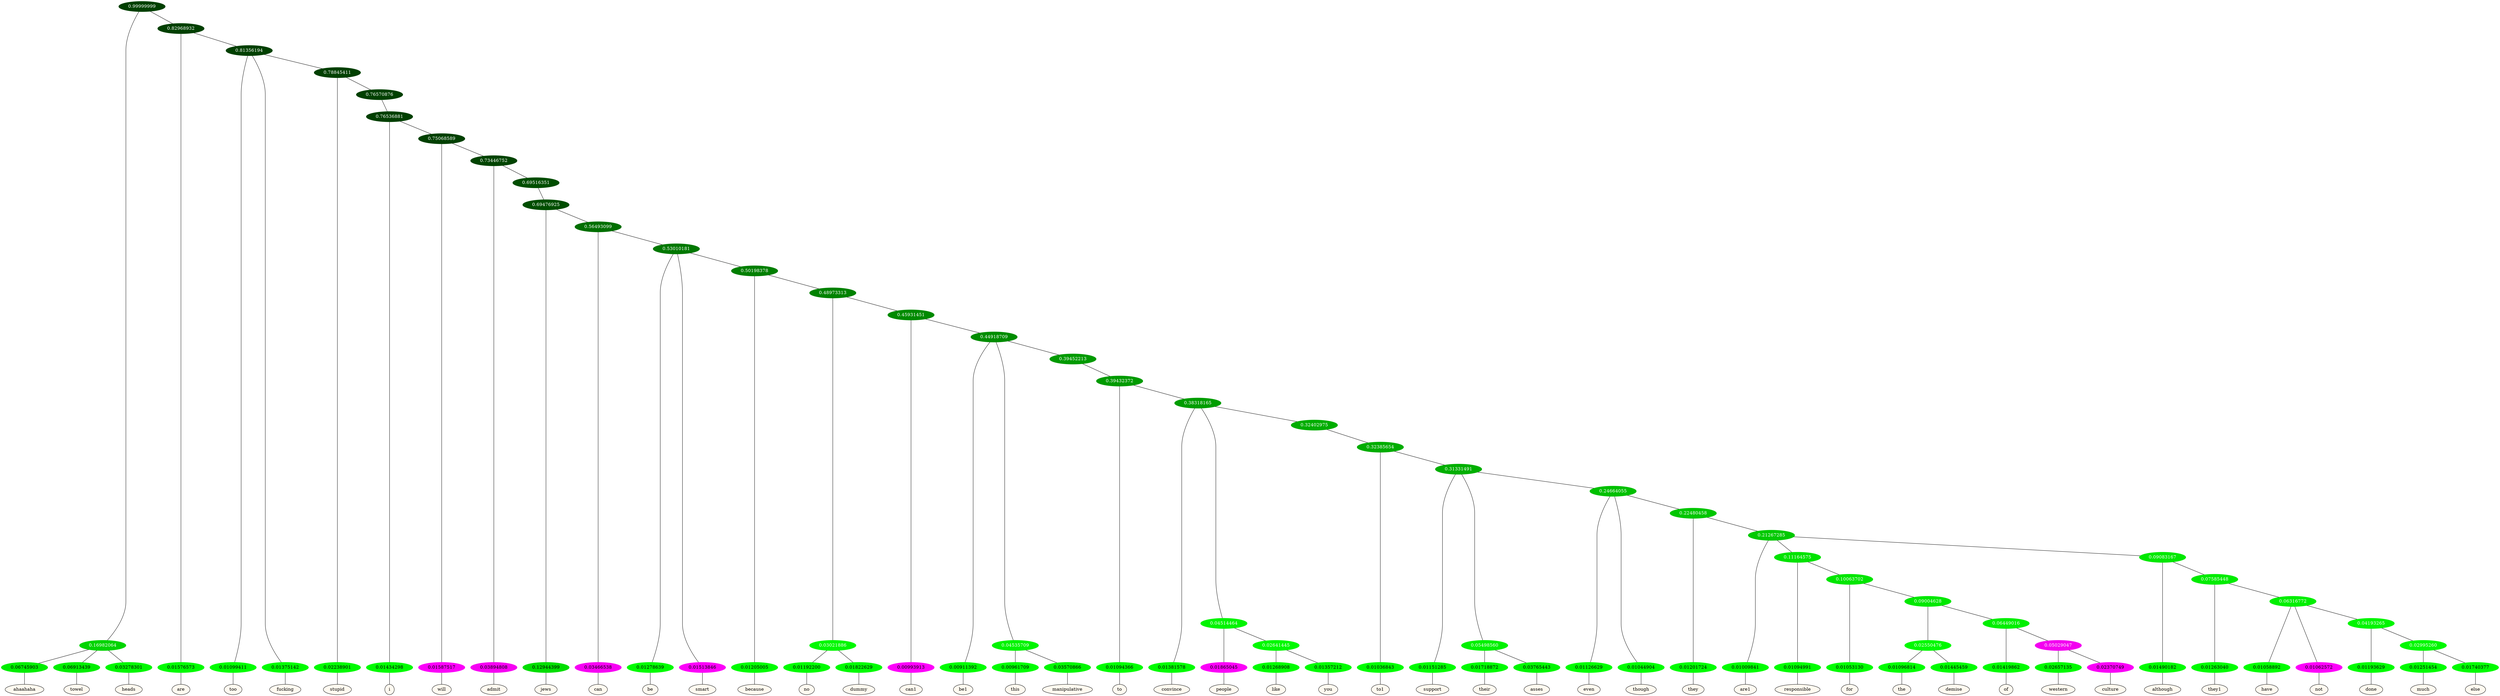 graph {
	node [format=png height=0.15 nodesep=0.001 ordering=out overlap=prism overlap_scaling=0.01 ranksep=0.001 ratio=0.2 style=filled width=0.15]
	{
		rank=same
		a_w_3 [label=ahaahaha color=black fillcolor=floralwhite style="filled,solid"]
		a_w_4 [label=towel color=black fillcolor=floralwhite style="filled,solid"]
		a_w_5 [label=heads color=black fillcolor=floralwhite style="filled,solid"]
		a_w_6 [label=are color=black fillcolor=floralwhite style="filled,solid"]
		a_w_8 [label=too color=black fillcolor=floralwhite style="filled,solid"]
		a_w_9 [label=fucking color=black fillcolor=floralwhite style="filled,solid"]
		a_w_11 [label=stupid color=black fillcolor=floralwhite style="filled,solid"]
		a_w_14 [label=i color=black fillcolor=floralwhite style="filled,solid"]
		a_w_16 [label=will color=black fillcolor=floralwhite style="filled,solid"]
		a_w_18 [label=admit color=black fillcolor=floralwhite style="filled,solid"]
		a_w_21 [label=jews color=black fillcolor=floralwhite style="filled,solid"]
		a_w_23 [label=can color=black fillcolor=floralwhite style="filled,solid"]
		a_w_25 [label=be color=black fillcolor=floralwhite style="filled,solid"]
		a_w_26 [label=smart color=black fillcolor=floralwhite style="filled,solid"]
		a_w_28 [label=because color=black fillcolor=floralwhite style="filled,solid"]
		a_w_32 [label=no color=black fillcolor=floralwhite style="filled,solid"]
		a_w_33 [label=dummy color=black fillcolor=floralwhite style="filled,solid"]
		a_w_34 [label=can1 color=black fillcolor=floralwhite style="filled,solid"]
		a_w_36 [label=be1 color=black fillcolor=floralwhite style="filled,solid"]
		a_w_39 [label=this color=black fillcolor=floralwhite style="filled,solid"]
		a_w_40 [label=manipulative color=black fillcolor=floralwhite style="filled,solid"]
		a_w_42 [label=to color=black fillcolor=floralwhite style="filled,solid"]
		a_w_44 [label=convince color=black fillcolor=floralwhite style="filled,solid"]
		a_w_47 [label=people color=black fillcolor=floralwhite style="filled,solid"]
		a_w_50 [label=like color=black fillcolor=floralwhite style="filled,solid"]
		a_w_51 [label=you color=black fillcolor=floralwhite style="filled,solid"]
		a_w_52 [label=to1 color=black fillcolor=floralwhite style="filled,solid"]
		a_w_54 [label=support color=black fillcolor=floralwhite style="filled,solid"]
		a_w_57 [label=their color=black fillcolor=floralwhite style="filled,solid"]
		a_w_58 [label=asses color=black fillcolor=floralwhite style="filled,solid"]
		a_w_59 [label=even color=black fillcolor=floralwhite style="filled,solid"]
		a_w_60 [label=though color=black fillcolor=floralwhite style="filled,solid"]
		a_w_62 [label=they color=black fillcolor=floralwhite style="filled,solid"]
		a_w_64 [label=are1 color=black fillcolor=floralwhite style="filled,solid"]
		a_w_67 [label=responsible color=black fillcolor=floralwhite style="filled,solid"]
		a_w_71 [label=for color=black fillcolor=floralwhite style="filled,solid"]
		a_w_80 [label=the color=black fillcolor=floralwhite style="filled,solid"]
		a_w_81 [label=demise color=black fillcolor=floralwhite style="filled,solid"]
		a_w_82 [label=of color=black fillcolor=floralwhite style="filled,solid"]
		a_w_86 [label=western color=black fillcolor=floralwhite style="filled,solid"]
		a_w_87 [label=culture color=black fillcolor=floralwhite style="filled,solid"]
		a_w_69 [label=although color=black fillcolor=floralwhite style="filled,solid"]
		a_w_73 [label=they1 color=black fillcolor=floralwhite style="filled,solid"]
		a_w_77 [label=have color=black fillcolor=floralwhite style="filled,solid"]
		a_w_78 [label=not color=black fillcolor=floralwhite style="filled,solid"]
		a_w_84 [label=done color=black fillcolor=floralwhite style="filled,solid"]
		a_w_88 [label=much color=black fillcolor=floralwhite style="filled,solid"]
		a_w_89 [label=else color=black fillcolor=floralwhite style="filled,solid"]
	}
	a_n_3 -- a_w_3
	a_n_4 -- a_w_4
	a_n_5 -- a_w_5
	a_n_6 -- a_w_6
	a_n_8 -- a_w_8
	a_n_9 -- a_w_9
	a_n_11 -- a_w_11
	a_n_14 -- a_w_14
	a_n_16 -- a_w_16
	a_n_18 -- a_w_18
	a_n_21 -- a_w_21
	a_n_23 -- a_w_23
	a_n_25 -- a_w_25
	a_n_26 -- a_w_26
	a_n_28 -- a_w_28
	a_n_32 -- a_w_32
	a_n_33 -- a_w_33
	a_n_34 -- a_w_34
	a_n_36 -- a_w_36
	a_n_39 -- a_w_39
	a_n_40 -- a_w_40
	a_n_42 -- a_w_42
	a_n_44 -- a_w_44
	a_n_47 -- a_w_47
	a_n_50 -- a_w_50
	a_n_51 -- a_w_51
	a_n_52 -- a_w_52
	a_n_54 -- a_w_54
	a_n_57 -- a_w_57
	a_n_58 -- a_w_58
	a_n_59 -- a_w_59
	a_n_60 -- a_w_60
	a_n_62 -- a_w_62
	a_n_64 -- a_w_64
	a_n_67 -- a_w_67
	a_n_71 -- a_w_71
	a_n_80 -- a_w_80
	a_n_81 -- a_w_81
	a_n_82 -- a_w_82
	a_n_86 -- a_w_86
	a_n_87 -- a_w_87
	a_n_69 -- a_w_69
	a_n_73 -- a_w_73
	a_n_77 -- a_w_77
	a_n_78 -- a_w_78
	a_n_84 -- a_w_84
	a_n_88 -- a_w_88
	a_n_89 -- a_w_89
	{
		rank=same
		a_n_3 [label=0.06745903 color="0.334 1.000 0.933" fontcolor=black]
		a_n_4 [label=0.06913439 color="0.334 1.000 0.931" fontcolor=black]
		a_n_5 [label=0.03278301 color="0.334 1.000 0.967" fontcolor=black]
		a_n_6 [label=0.01576573 color="0.334 1.000 0.984" fontcolor=black]
		a_n_8 [label=0.01099411 color="0.334 1.000 0.989" fontcolor=black]
		a_n_9 [label=0.01375142 color="0.334 1.000 0.986" fontcolor=black]
		a_n_11 [label=0.02238901 color="0.334 1.000 0.978" fontcolor=black]
		a_n_14 [label=0.01434298 color="0.334 1.000 0.986" fontcolor=black]
		a_n_16 [label=0.01587517 color="0.835 1.000 0.984" fontcolor=black]
		a_n_18 [label=0.03894808 color="0.835 1.000 0.961" fontcolor=black]
		a_n_21 [label=0.12944399 color="0.334 1.000 0.871" fontcolor=black]
		a_n_23 [label=0.03466538 color="0.835 1.000 0.965" fontcolor=black]
		a_n_25 [label=0.01278639 color="0.334 1.000 0.987" fontcolor=black]
		a_n_26 [label=0.01513846 color="0.835 1.000 0.985" fontcolor=black]
		a_n_28 [label=0.01205005 color="0.334 1.000 0.988" fontcolor=black]
		a_n_32 [label=0.01192200 color="0.334 1.000 0.988" fontcolor=black]
		a_n_33 [label=0.01822629 color="0.334 1.000 0.982" fontcolor=black]
		a_n_34 [label=0.00993913 color="0.835 1.000 0.990" fontcolor=black]
		a_n_36 [label=0.00911392 color="0.334 1.000 0.991" fontcolor=black]
		a_n_39 [label=0.00961709 color="0.334 1.000 0.990" fontcolor=black]
		a_n_40 [label=0.03570866 color="0.334 1.000 0.964" fontcolor=black]
		a_n_42 [label=0.01094366 color="0.334 1.000 0.989" fontcolor=black]
		a_n_44 [label=0.01381578 color="0.334 1.000 0.986" fontcolor=black]
		a_n_47 [label=0.01865045 color="0.835 1.000 0.981" fontcolor=black]
		a_n_50 [label=0.01268908 color="0.334 1.000 0.987" fontcolor=black]
		a_n_51 [label=0.01357212 color="0.334 1.000 0.986" fontcolor=black]
		a_n_52 [label=0.01036843 color="0.334 1.000 0.990" fontcolor=black]
		a_n_54 [label=0.01151285 color="0.334 1.000 0.988" fontcolor=black]
		a_n_57 [label=0.01718872 color="0.334 1.000 0.983" fontcolor=black]
		a_n_58 [label=0.03765443 color="0.334 1.000 0.962" fontcolor=black]
		a_n_59 [label=0.01126629 color="0.334 1.000 0.989" fontcolor=black]
		a_n_60 [label=0.01044904 color="0.334 1.000 0.990" fontcolor=black]
		a_n_62 [label=0.01201724 color="0.334 1.000 0.988" fontcolor=black]
		a_n_64 [label=0.01009841 color="0.334 1.000 0.990" fontcolor=black]
		a_n_67 [label=0.01094991 color="0.334 1.000 0.989" fontcolor=black]
		a_n_71 [label=0.01053130 color="0.334 1.000 0.989" fontcolor=black]
		a_n_80 [label=0.01096814 color="0.334 1.000 0.989" fontcolor=black]
		a_n_81 [label=0.01445459 color="0.334 1.000 0.986" fontcolor=black]
		a_n_82 [label=0.01419862 color="0.334 1.000 0.986" fontcolor=black]
		a_n_86 [label=0.02657135 color="0.334 1.000 0.973" fontcolor=black]
		a_n_87 [label=0.02370749 color="0.835 1.000 0.976" fontcolor=black]
		a_n_69 [label=0.01490182 color="0.334 1.000 0.985" fontcolor=black]
		a_n_73 [label=0.01263040 color="0.334 1.000 0.987" fontcolor=black]
		a_n_77 [label=0.01058892 color="0.334 1.000 0.989" fontcolor=black]
		a_n_78 [label=0.01062572 color="0.835 1.000 0.989" fontcolor=black]
		a_n_84 [label=0.01193629 color="0.334 1.000 0.988" fontcolor=black]
		a_n_88 [label=0.01251454 color="0.334 1.000 0.987" fontcolor=black]
		a_n_89 [label=0.01740377 color="0.334 1.000 0.983" fontcolor=black]
	}
	a_n_0 [label=0.99999999 color="0.334 1.000 0.250" fontcolor=grey99]
	a_n_1 [label=0.16982064 color="0.334 1.000 0.830" fontcolor=grey99]
	a_n_0 -- a_n_1
	a_n_2 [label=0.82968932 color="0.334 1.000 0.250" fontcolor=grey99]
	a_n_0 -- a_n_2
	a_n_1 -- a_n_3
	a_n_1 -- a_n_4
	a_n_1 -- a_n_5
	a_n_2 -- a_n_6
	a_n_7 [label=0.81356194 color="0.334 1.000 0.250" fontcolor=grey99]
	a_n_2 -- a_n_7
	a_n_7 -- a_n_8
	a_n_7 -- a_n_9
	a_n_10 [label=0.78845411 color="0.334 1.000 0.250" fontcolor=grey99]
	a_n_7 -- a_n_10
	a_n_10 -- a_n_11
	a_n_12 [label=0.76570876 color="0.334 1.000 0.250" fontcolor=grey99]
	a_n_10 -- a_n_12
	a_n_13 [label=0.76536881 color="0.334 1.000 0.250" fontcolor=grey99]
	a_n_12 -- a_n_13
	a_n_13 -- a_n_14
	a_n_15 [label=0.75068589 color="0.334 1.000 0.250" fontcolor=grey99]
	a_n_13 -- a_n_15
	a_n_15 -- a_n_16
	a_n_17 [label=0.73446752 color="0.334 1.000 0.266" fontcolor=grey99]
	a_n_15 -- a_n_17
	a_n_17 -- a_n_18
	a_n_19 [label=0.69516351 color="0.334 1.000 0.305" fontcolor=grey99]
	a_n_17 -- a_n_19
	a_n_20 [label=0.69476925 color="0.334 1.000 0.305" fontcolor=grey99]
	a_n_19 -- a_n_20
	a_n_20 -- a_n_21
	a_n_22 [label=0.56493099 color="0.334 1.000 0.435" fontcolor=grey99]
	a_n_20 -- a_n_22
	a_n_22 -- a_n_23
	a_n_24 [label=0.53010181 color="0.334 1.000 0.470" fontcolor=grey99]
	a_n_22 -- a_n_24
	a_n_24 -- a_n_25
	a_n_24 -- a_n_26
	a_n_27 [label=0.50198378 color="0.334 1.000 0.498" fontcolor=grey99]
	a_n_24 -- a_n_27
	a_n_27 -- a_n_28
	a_n_29 [label=0.48973313 color="0.334 1.000 0.510" fontcolor=grey99]
	a_n_27 -- a_n_29
	a_n_30 [label=0.03021886 color="0.334 1.000 0.970" fontcolor=grey99]
	a_n_29 -- a_n_30
	a_n_31 [label=0.45931451 color="0.334 1.000 0.541" fontcolor=grey99]
	a_n_29 -- a_n_31
	a_n_30 -- a_n_32
	a_n_30 -- a_n_33
	a_n_31 -- a_n_34
	a_n_35 [label=0.44918709 color="0.334 1.000 0.551" fontcolor=grey99]
	a_n_31 -- a_n_35
	a_n_35 -- a_n_36
	a_n_37 [label=0.04535709 color="0.334 1.000 0.955" fontcolor=grey99]
	a_n_35 -- a_n_37
	a_n_38 [label=0.39452213 color="0.334 1.000 0.605" fontcolor=grey99]
	a_n_35 -- a_n_38
	a_n_37 -- a_n_39
	a_n_37 -- a_n_40
	a_n_41 [label=0.39432372 color="0.334 1.000 0.606" fontcolor=grey99]
	a_n_38 -- a_n_41
	a_n_41 -- a_n_42
	a_n_43 [label=0.38318165 color="0.334 1.000 0.617" fontcolor=grey99]
	a_n_41 -- a_n_43
	a_n_43 -- a_n_44
	a_n_45 [label=0.04514464 color="0.334 1.000 0.955" fontcolor=grey99]
	a_n_43 -- a_n_45
	a_n_46 [label=0.32402975 color="0.334 1.000 0.676" fontcolor=grey99]
	a_n_43 -- a_n_46
	a_n_45 -- a_n_47
	a_n_48 [label=0.02641445 color="0.334 1.000 0.974" fontcolor=grey99]
	a_n_45 -- a_n_48
	a_n_49 [label=0.32385654 color="0.334 1.000 0.676" fontcolor=grey99]
	a_n_46 -- a_n_49
	a_n_48 -- a_n_50
	a_n_48 -- a_n_51
	a_n_49 -- a_n_52
	a_n_53 [label=0.31331491 color="0.334 1.000 0.687" fontcolor=grey99]
	a_n_49 -- a_n_53
	a_n_53 -- a_n_54
	a_n_55 [label=0.05498560 color="0.334 1.000 0.945" fontcolor=grey99]
	a_n_53 -- a_n_55
	a_n_56 [label=0.24664055 color="0.334 1.000 0.753" fontcolor=grey99]
	a_n_53 -- a_n_56
	a_n_55 -- a_n_57
	a_n_55 -- a_n_58
	a_n_56 -- a_n_59
	a_n_56 -- a_n_60
	a_n_61 [label=0.22480458 color="0.334 1.000 0.775" fontcolor=grey99]
	a_n_56 -- a_n_61
	a_n_61 -- a_n_62
	a_n_63 [label=0.21267285 color="0.334 1.000 0.787" fontcolor=grey99]
	a_n_61 -- a_n_63
	a_n_63 -- a_n_64
	a_n_65 [label=0.11164575 color="0.334 1.000 0.888" fontcolor=grey99]
	a_n_63 -- a_n_65
	a_n_66 [label=0.09083167 color="0.334 1.000 0.909" fontcolor=grey99]
	a_n_63 -- a_n_66
	a_n_65 -- a_n_67
	a_n_68 [label=0.10063702 color="0.334 1.000 0.899" fontcolor=grey99]
	a_n_65 -- a_n_68
	a_n_66 -- a_n_69
	a_n_70 [label=0.07585448 color="0.334 1.000 0.924" fontcolor=grey99]
	a_n_66 -- a_n_70
	a_n_68 -- a_n_71
	a_n_72 [label=0.09004628 color="0.334 1.000 0.910" fontcolor=grey99]
	a_n_68 -- a_n_72
	a_n_70 -- a_n_73
	a_n_74 [label=0.06316772 color="0.334 1.000 0.937" fontcolor=grey99]
	a_n_70 -- a_n_74
	a_n_75 [label=0.02550476 color="0.334 1.000 0.974" fontcolor=grey99]
	a_n_72 -- a_n_75
	a_n_76 [label=0.06449016 color="0.334 1.000 0.936" fontcolor=grey99]
	a_n_72 -- a_n_76
	a_n_74 -- a_n_77
	a_n_74 -- a_n_78
	a_n_79 [label=0.04193265 color="0.334 1.000 0.958" fontcolor=grey99]
	a_n_74 -- a_n_79
	a_n_75 -- a_n_80
	a_n_75 -- a_n_81
	a_n_76 -- a_n_82
	a_n_83 [label=0.05029047 color="0.835 1.000 0.950" fontcolor=grey99]
	a_n_76 -- a_n_83
	a_n_79 -- a_n_84
	a_n_85 [label=0.02995260 color="0.334 1.000 0.970" fontcolor=grey99]
	a_n_79 -- a_n_85
	a_n_83 -- a_n_86
	a_n_83 -- a_n_87
	a_n_85 -- a_n_88
	a_n_85 -- a_n_89
}
